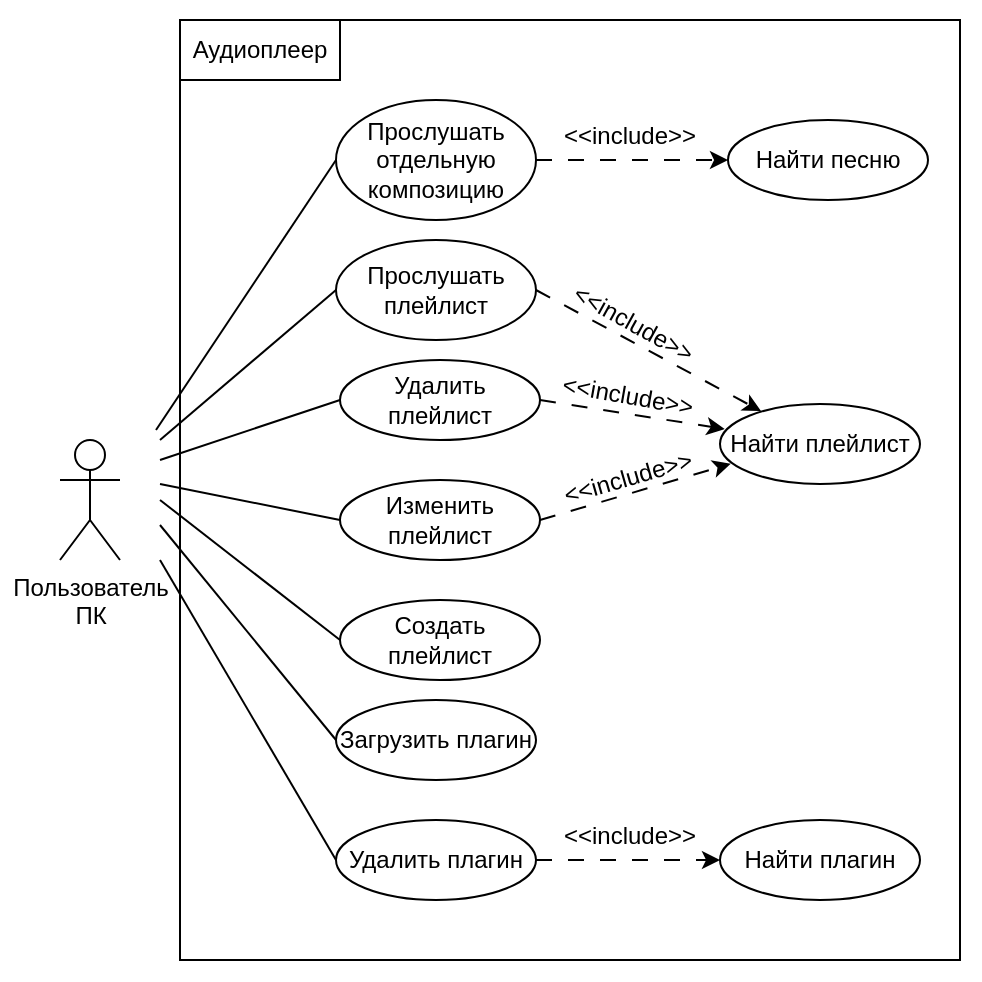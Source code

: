 <mxfile version="21.0.2" type="device"><diagram name="Страница 1" id="rcTzwpXa0mbqyT-G_LV_"><mxGraphModel dx="376" dy="729" grid="1" gridSize="10" guides="1" tooltips="1" connect="1" arrows="1" fold="1" page="1" pageScale="1" pageWidth="827" pageHeight="1169" math="0" shadow="0"><root><mxCell id="0"/><mxCell id="1" parent="0"/><mxCell id="6VMbniK-jpME_mG_7trb-29" value="" style="rounded=0;whiteSpace=wrap;html=1;strokeColor=none;" vertex="1" parent="1"><mxGeometry x="50" y="220" width="490" height="490" as="geometry"/></mxCell><mxCell id="oNLOLc2lJC43ARsVKFc6-2" value="Пользователь&lt;br&gt;ПК" style="shape=umlActor;verticalLabelPosition=bottom;verticalAlign=top;html=1;outlineConnect=0;" parent="1" vertex="1"><mxGeometry x="80" y="440" width="30" height="60" as="geometry"/></mxCell><mxCell id="oNLOLc2lJC43ARsVKFc6-5" value="" style="rounded=0;whiteSpace=wrap;html=1;strokeColor=default;" parent="1" vertex="1"><mxGeometry x="140" y="230" width="390" height="470" as="geometry"/></mxCell><mxCell id="oNLOLc2lJC43ARsVKFc6-4" value="Аудиоплеер" style="text;html=1;strokeColor=default;fillColor=none;align=center;verticalAlign=middle;whiteSpace=wrap;rounded=0;" parent="1" vertex="1"><mxGeometry x="140" y="230" width="80" height="30" as="geometry"/></mxCell><mxCell id="oNLOLc2lJC43ARsVKFc6-7" value="Прослушать плейлист" style="ellipse;whiteSpace=wrap;html=1;strokeColor=default;" parent="1" vertex="1"><mxGeometry x="218" y="340" width="100" height="50" as="geometry"/></mxCell><mxCell id="oNLOLc2lJC43ARsVKFc6-8" value="Прослушать отдельную композицию" style="ellipse;whiteSpace=wrap;html=1;strokeColor=default;" parent="1" vertex="1"><mxGeometry x="218" y="270" width="100" height="60" as="geometry"/></mxCell><mxCell id="oNLOLc2lJC43ARsVKFc6-28" value="Удалить плейлист" style="ellipse;whiteSpace=wrap;html=1;strokeColor=default;" parent="1" vertex="1"><mxGeometry x="220" y="400" width="100" height="40" as="geometry"/></mxCell><mxCell id="oNLOLc2lJC43ARsVKFc6-56" value="Найти песню" style="ellipse;whiteSpace=wrap;html=1;strokeColor=default;" parent="1" vertex="1"><mxGeometry x="414" y="280" width="100" height="40" as="geometry"/></mxCell><mxCell id="3oT3Eqe27EL-3G7r-cfv-1" value="" style="endArrow=classic;html=1;rounded=0;strokeWidth=1;targetPerimeterSpacing=1;dashed=1;dashPattern=8 8;entryX=0;entryY=0.5;entryDx=0;entryDy=0;exitX=1;exitY=0.5;exitDx=0;exitDy=0;" parent="1" source="oNLOLc2lJC43ARsVKFc6-8" target="oNLOLc2lJC43ARsVKFc6-56" edge="1"><mxGeometry width="50" height="50" relative="1" as="geometry"><mxPoint x="320" y="300" as="sourcePoint"/><mxPoint x="408" y="260" as="targetPoint"/></mxGeometry></mxCell><mxCell id="3oT3Eqe27EL-3G7r-cfv-2" value="&amp;lt;&amp;lt;include&amp;gt;&amp;gt;" style="text;html=1;strokeColor=none;fillColor=none;align=center;verticalAlign=middle;whiteSpace=wrap;rounded=0;rotation=0;" parent="1" vertex="1"><mxGeometry x="330" y="280" width="70" height="15" as="geometry"/></mxCell><mxCell id="6VMbniK-jpME_mG_7trb-1" value="Загрузить плагин" style="ellipse;whiteSpace=wrap;html=1;strokeColor=default;" vertex="1" parent="1"><mxGeometry x="218" y="570" width="100" height="40" as="geometry"/></mxCell><mxCell id="6VMbniK-jpME_mG_7trb-2" value="Удалить плагин" style="ellipse;whiteSpace=wrap;html=1;strokeColor=default;" vertex="1" parent="1"><mxGeometry x="218" y="630" width="100" height="40" as="geometry"/></mxCell><mxCell id="6VMbniK-jpME_mG_7trb-3" value="Найти плагин" style="ellipse;whiteSpace=wrap;html=1;strokeColor=default;" vertex="1" parent="1"><mxGeometry x="410" y="630" width="100" height="40" as="geometry"/></mxCell><mxCell id="6VMbniK-jpME_mG_7trb-4" value="Создать плейлист" style="ellipse;whiteSpace=wrap;html=1;strokeColor=default;" vertex="1" parent="1"><mxGeometry x="220" y="520" width="100" height="40" as="geometry"/></mxCell><mxCell id="6VMbniK-jpME_mG_7trb-5" value="Изменить плейлист" style="ellipse;whiteSpace=wrap;html=1;strokeColor=default;" vertex="1" parent="1"><mxGeometry x="220" y="460" width="100" height="40" as="geometry"/></mxCell><mxCell id="6VMbniK-jpME_mG_7trb-6" value="Найти плейлист" style="ellipse;whiteSpace=wrap;html=1;strokeColor=default;" vertex="1" parent="1"><mxGeometry x="410" y="422" width="100" height="40" as="geometry"/></mxCell><mxCell id="6VMbniK-jpME_mG_7trb-7" value="" style="endArrow=classic;html=1;rounded=0;strokeWidth=1;targetPerimeterSpacing=1;dashed=1;dashPattern=8 8;exitX=1;exitY=0.5;exitDx=0;exitDy=0;entryX=0;entryY=0.5;entryDx=0;entryDy=0;" edge="1" parent="1" source="6VMbniK-jpME_mG_7trb-2" target="6VMbniK-jpME_mG_7trb-3"><mxGeometry width="50" height="50" relative="1" as="geometry"><mxPoint x="330" y="660" as="sourcePoint"/><mxPoint x="410" y="650" as="targetPoint"/></mxGeometry></mxCell><mxCell id="6VMbniK-jpME_mG_7trb-8" value="&amp;lt;&amp;lt;include&amp;gt;&amp;gt;" style="text;html=1;strokeColor=none;fillColor=none;align=center;verticalAlign=middle;whiteSpace=wrap;rounded=0;rotation=0;" vertex="1" parent="1"><mxGeometry x="330" y="630" width="70" height="15" as="geometry"/></mxCell><mxCell id="6VMbniK-jpME_mG_7trb-9" value="" style="endArrow=none;html=1;rounded=0;entryX=0;entryY=0.5;entryDx=0;entryDy=0;" edge="1" parent="1" target="oNLOLc2lJC43ARsVKFc6-7"><mxGeometry width="50" height="50" relative="1" as="geometry"><mxPoint x="130" y="440" as="sourcePoint"/><mxPoint x="210" y="370" as="targetPoint"/></mxGeometry></mxCell><mxCell id="6VMbniK-jpME_mG_7trb-12" value="" style="endArrow=classic;html=1;rounded=0;strokeWidth=1;targetPerimeterSpacing=1;dashed=1;dashPattern=8 8;exitX=1;exitY=0.5;exitDx=0;exitDy=0;" edge="1" parent="1" source="oNLOLc2lJC43ARsVKFc6-28" target="6VMbniK-jpME_mG_7trb-6"><mxGeometry width="50" height="50" relative="1" as="geometry"><mxPoint x="318" y="379.6" as="sourcePoint"/><mxPoint x="390" y="450" as="targetPoint"/></mxGeometry></mxCell><mxCell id="6VMbniK-jpME_mG_7trb-13" value="" style="endArrow=classic;html=1;rounded=0;strokeWidth=1;targetPerimeterSpacing=1;dashed=1;dashPattern=8 8;entryX=0.054;entryY=0.747;entryDx=0;entryDy=0;exitX=1;exitY=0.5;exitDx=0;exitDy=0;entryPerimeter=0;" edge="1" parent="1" source="6VMbniK-jpME_mG_7trb-5" target="6VMbniK-jpME_mG_7trb-6"><mxGeometry width="50" height="50" relative="1" as="geometry"><mxPoint x="340" y="490" as="sourcePoint"/><mxPoint x="452" y="479.6" as="targetPoint"/></mxGeometry></mxCell><mxCell id="6VMbniK-jpME_mG_7trb-14" value="&amp;lt;&amp;lt;include&amp;gt;&amp;gt;" style="text;html=1;strokeColor=none;fillColor=none;align=center;verticalAlign=middle;whiteSpace=wrap;rounded=0;rotation=344;" vertex="1" parent="1"><mxGeometry x="329" y="451" width="70" height="15" as="geometry"/></mxCell><mxCell id="6VMbniK-jpME_mG_7trb-15" value="&amp;lt;&amp;lt;include&amp;gt;&amp;gt;" style="text;html=1;strokeColor=none;fillColor=none;align=center;verticalAlign=middle;whiteSpace=wrap;rounded=0;rotation=10;" vertex="1" parent="1"><mxGeometry x="329" y="410.5" width="70" height="15" as="geometry"/></mxCell><mxCell id="6VMbniK-jpME_mG_7trb-21" value="" style="endArrow=none;html=1;rounded=0;entryX=0;entryY=0.5;entryDx=0;entryDy=0;" edge="1" parent="1" target="oNLOLc2lJC43ARsVKFc6-8"><mxGeometry width="50" height="50" relative="1" as="geometry"><mxPoint x="128" y="435" as="sourcePoint"/><mxPoint x="210" y="300" as="targetPoint"/></mxGeometry></mxCell><mxCell id="6VMbniK-jpME_mG_7trb-22" value="" style="endArrow=classic;html=1;rounded=0;strokeWidth=1;targetPerimeterSpacing=1;dashed=1;dashPattern=8 8;exitX=1;exitY=0.5;exitDx=0;exitDy=0;entryX=0.205;entryY=0.089;entryDx=0;entryDy=0;entryPerimeter=0;" edge="1" parent="1" source="oNLOLc2lJC43ARsVKFc6-7" target="6VMbniK-jpME_mG_7trb-6"><mxGeometry width="50" height="50" relative="1" as="geometry"><mxPoint x="332" y="370" as="sourcePoint"/><mxPoint x="424" y="385" as="targetPoint"/></mxGeometry></mxCell><mxCell id="6VMbniK-jpME_mG_7trb-23" value="&amp;lt;&amp;lt;include&amp;gt;&amp;gt;" style="text;html=1;strokeColor=none;fillColor=none;align=center;verticalAlign=middle;whiteSpace=wrap;rounded=0;rotation=29;" vertex="1" parent="1"><mxGeometry x="332" y="374" width="70" height="15" as="geometry"/></mxCell><mxCell id="6VMbniK-jpME_mG_7trb-24" value="" style="endArrow=none;html=1;rounded=0;entryX=0;entryY=0.5;entryDx=0;entryDy=0;" edge="1" parent="1" target="oNLOLc2lJC43ARsVKFc6-28"><mxGeometry width="50" height="50" relative="1" as="geometry"><mxPoint x="130" y="450" as="sourcePoint"/><mxPoint x="210" y="420" as="targetPoint"/></mxGeometry></mxCell><mxCell id="6VMbniK-jpME_mG_7trb-25" value="" style="endArrow=none;html=1;rounded=0;entryX=0;entryY=0.5;entryDx=0;entryDy=0;" edge="1" parent="1" target="6VMbniK-jpME_mG_7trb-5"><mxGeometry width="50" height="50" relative="1" as="geometry"><mxPoint x="130" y="462" as="sourcePoint"/><mxPoint x="210" y="480" as="targetPoint"/></mxGeometry></mxCell><mxCell id="6VMbniK-jpME_mG_7trb-26" value="" style="endArrow=none;html=1;rounded=0;entryX=0;entryY=0.5;entryDx=0;entryDy=0;" edge="1" parent="1" target="6VMbniK-jpME_mG_7trb-4"><mxGeometry width="50" height="50" relative="1" as="geometry"><mxPoint x="130" y="470" as="sourcePoint"/><mxPoint x="210" y="540" as="targetPoint"/></mxGeometry></mxCell><mxCell id="6VMbniK-jpME_mG_7trb-27" value="" style="endArrow=none;html=1;rounded=0;entryX=0;entryY=0.5;entryDx=0;entryDy=0;" edge="1" parent="1" target="6VMbniK-jpME_mG_7trb-1"><mxGeometry width="50" height="50" relative="1" as="geometry"><mxPoint x="130" y="482.5" as="sourcePoint"/><mxPoint x="210" y="580" as="targetPoint"/></mxGeometry></mxCell><mxCell id="6VMbniK-jpME_mG_7trb-28" value="" style="endArrow=none;html=1;rounded=0;entryX=0;entryY=0.5;entryDx=0;entryDy=0;" edge="1" parent="1" target="6VMbniK-jpME_mG_7trb-2"><mxGeometry width="50" height="50" relative="1" as="geometry"><mxPoint x="130" y="500" as="sourcePoint"/><mxPoint x="210" y="640" as="targetPoint"/></mxGeometry></mxCell></root></mxGraphModel></diagram></mxfile>